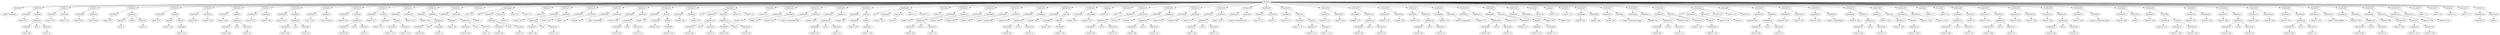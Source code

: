 digraph {
	ordering = out;
	ExpConst39 -> "Value39: 1";
	StatJump3 -> "Label34: L15";
	StatLabel11 -> "Label33: L14";
	StatLabel10 -> "Label32: L11";
	StatMove70 -> ExpTemp144;
	StatMove70 -> ExpTemp145;
	ExpTemp143 -> "Temp143: T194";
	ExpList10 -> ExpTemp142;
	ExpList10 -> ExpTemp143;
	ExpTemp141 -> "Temp141: T192";
	StatMove69 -> ExpTemp140;
	StatMove69 -> ExpCall10;
	ExpTemp140 -> "Temp140: T195";
	ExpMem29 -> ExpBinary29;
	ExpConst38 -> "Value38: 16";
	StatMove68 -> ExpTemp138;
	StatMove68 -> ExpMem29;
	ExpTemp138 -> "Temp138: T194";
	ExpName10 -> "Label31: Tree@SetRight";
	ExpTemp137 -> "Temp137: T192";
	ExpConst37 -> "Value37: 12";
	ExpBinary28 -> ExpTemp136;
	ExpBinary28 -> Plus27;
	ExpBinary28 -> ExpConst37;
	ExpTemp136 -> "Temp136: $fp";
	ExpTemp134 -> "Temp134: T149";
	ExpTemp133 -> "Temp133: T195";
	ExpConst36 -> "Value36: 20";
	ExpTemp132 -> "Temp132: $fp";
	StatMove64 -> ExpTemp131;
	StatMove64 -> ExpMem27;
	ExpTemp130 -> "Temp130: T148";
	ExpTemp131 -> "Temp131: T196";
	StatMove63 -> ExpTemp129;
	StatMove63 -> ExpTemp130;
	ExpTemp128 -> "Temp128: T189";
	ExpTemp127 -> "Temp127: T188";
	ExpTemp144 -> "Temp144: T196";
	ExpTemp126 -> "Temp126: T187";
	ExpConst35 -> "Value35: 1";
	StatMove61 -> ExpTemp124;
	StatMove61 -> ExpConst35;
	ExpTemp124 -> "Temp124: T189";
	StatMove60 -> ExpTemp123;
	StatMove60 -> ExpName9;
	ExpCall10 -> ExpTemp141;
	ExpCall10 -> ExpList10;
	ExpMem26 -> ExpBinary26;
	ExpTemp122 -> "Temp122: $fp";
	StatMove59 -> ExpTemp121;
	StatMove59 -> ExpMem26;
	StatMove58 -> ExpTemp119;
	StatMove58 -> ExpTemp120;
	ExpTemp119 -> "Temp119: T190";
	ExpTemp118 -> "Temp118: $fp";
	StatMove57 -> ExpTemp117;
	StatMove57 -> ExpMem25;
	ExpTemp117 -> "Temp117: T191";
	ExpTemp142 -> "Temp142: T193";
	ExpConst32 -> "Value32: 0";
	StatMove56 -> ExpMem24;
	StatMove56 -> ExpConst32;
	ExpConst31 -> "Value31: 24";
	ExpTemp116 -> "Temp116: $fp";
	ExpBinary29 -> ExpTemp139;
	ExpBinary29 -> Plus28;
	ExpBinary29 -> ExpConst38;
	StatLabel9 -> "Label29: L10";
	ExpTemp115 -> "Temp115: T147";
	ExpTemp114 -> "Temp114: T186";
	ExpTemp113 -> "Temp113: T184";
	ExpCall8 -> ExpTemp112;
	ExpCall8 -> ExpList8;
	ExpBinary25 -> ExpTemp118;
	ExpBinary25 -> Plus24;
	ExpBinary25 -> ExpConst33;
	ExpMem23 -> ExpBinary23;
	ExpConst30 -> "Value30: 12";
	ExpName9 -> "Label30: Tree@SetHas_Right";
	ExpTemp110 -> "Temp110: $fp";
	StatMove53 -> ExpTemp109;
	StatMove53 -> ExpMem23;
	StatMove52 -> ExpTemp108;
	StatMove52 -> ExpName8;
	ExpTemp108 -> "Temp108: T183";
	ExpConst29 -> "Value29: 12";
	ExpTemp102 -> "Temp102: T181";
	ExpCall7 -> ExpTemp101;
	ExpCall7 -> ExpList7;
	StatMove49 -> ExpTemp100;
	StatMove49 -> ExpCall7;
	ExpConst27 -> "Value27: 12";
	ExpTemp98 -> "Temp98: T181";
	ExpName7 -> "Label23: Tree@GetHas_Right";
	StatMove47 -> ExpTemp97;
	StatMove47 -> ExpName7;
	ExpTemp96 -> "Temp96: T146";
	StatMove46 -> ExpTemp95;
	StatMove46 -> ExpTemp96;
	ExpMem25 -> ExpBinary25;
	ExpTemp95 -> "Temp95: T182";
	StatJump1 -> "Label21: L14";
	ExpTemp92 -> "Temp92: T177";
	ExpTemp104 -> "Temp104: T186";
	ExpTemp91 -> "Temp91: T176";
	ExpCall6 -> ExpTemp90;
	ExpCall6 -> ExpList6;
	ExpTemp90 -> "Temp90: T175";
	StatMove44 -> ExpTemp89;
	StatMove44 -> ExpCall6;
	ExpMem20 -> ExpBinary20;
	ExpCall9 -> ExpTemp126;
	ExpCall9 -> ExpList9;
	ExpTemp88 -> "Temp88: $fp";
	StatMove43 -> ExpTemp87;
	StatMove43 -> ExpMem20;
	StatMove42 -> ExpTemp86;
	StatMove42 -> ExpName6;
	ExpTemp101 -> "Temp101: T180";
	ExpConst25 -> "Value25: 12";
	ExpBinary19 -> ExpTemp85;
	ExpBinary19 -> Plus18;
	ExpBinary19 -> ExpConst25;
	ExpTemp85 -> "Temp85: $fp";
	ExpTemp105 -> "Temp105: $fp";
	StatMove41 -> ExpTemp84;
	StatMove41 -> ExpMem19;
	ExpTemp84 -> "Temp84: T176";
	ExpTemp83 -> "Temp83: T145";
	ExpTemp82 -> "Temp82: T178";
	ExpMem18 -> ExpBinary18;
	StatMove67 -> ExpTemp137;
	StatMove67 -> ExpName10;
	ExpTemp81 -> "Temp81: $fp";
	ExpTemp86 -> "Temp86: T175";
	ExpTemp79 -> "Temp79: T144";
	ExpTemp107 -> "Temp107: T147";
	ExpCall5 -> ExpTemp75;
	ExpCall5 -> ExpList5;
	ExpList8 -> ExpTemp113;
	ExpTemp75 -> "Temp75: T170";
	ExpTemp121 -> "Temp121: T188";
	StatMove37 -> ExpTemp74;
	StatMove37 -> ExpCall5;
	ExpName2 -> "Label7: Tree@GetKey";
	StatMove17 -> ExpTemp34;
	StatMove17 -> ExpName2;
	ExpMem8 -> ExpBinary8;
	ExpTemp146 -> "Temp146: $rv";
	ExpMem12 -> ExpBinary12;
	ExpBinary23 -> ExpTemp110;
	ExpBinary23 -> Plus22;
	ExpBinary23 -> ExpConst30;
	StatMove16 -> ExpTemp32;
	StatMove16 -> ExpTemp33;
	StatList0 -> StatLabel0;
	StatList0 -> StatMove0;
	StatList0 -> StatMove1;
	StatList0 -> StatMove2;
	StatList0 -> StatMove3;
	StatList0 -> StatMove4;
	StatList0 -> StatMove5;
	StatList0 -> StatMove6;
	StatList0 -> StatMove7;
	StatList0 -> StatMove8;
	StatList0 -> StatMove9;
	StatList0 -> StatMove10;
	StatList0 -> StatMove11;
	StatList0 -> StatMove12;
	StatList0 -> StatMove13;
	StatList0 -> StatMove14;
	StatList0 -> StatLabel1;
	StatList0 -> StatCJump0;
	StatList0 -> StatLabel2;
	StatList0 -> StatMove15;
	StatList0 -> StatMove16;
	StatList0 -> StatMove17;
	StatList0 -> StatMove18;
	StatList0 -> StatMove19;
	StatList0 -> StatMove20;
	StatList0 -> StatCJump1;
	StatList0 -> StatLabel3;
	StatList0 -> StatMove21;
	StatList0 -> StatMove22;
	StatList0 -> StatMove23;
	StatList0 -> StatMove24;
	StatList0 -> StatCJump2;
	StatList0 -> StatLabel4;
	StatList0 -> StatMove25;
	StatList0 -> StatMove26;
	StatList0 -> StatMove27;
	StatList0 -> StatMove28;
	StatList0 -> StatMove29;
	StatList0 -> StatMove30;
	StatList0 -> StatJump0;
	StatList0 -> StatLabel5;
	StatList0 -> StatMove31;
	StatList0 -> StatMove32;
	StatList0 -> StatMove33;
	StatList0 -> StatMove34;
	StatList0 -> StatMove35;
	StatList0 -> StatMove36;
	StatList0 -> StatMove37;
	StatList0 -> StatMove38;
	StatList0 -> StatMove39;
	StatList0 -> StatMove40;
	StatList0 -> StatMove41;
	StatList0 -> StatMove42;
	StatList0 -> StatMove43;
	StatList0 -> StatMove44;
	StatList0 -> StatMove45;
	StatList0 -> StatLabel6;
	StatList0 -> StatJump1;
	StatList0 -> StatLabel7;
	StatList0 -> StatMove46;
	StatList0 -> StatMove47;
	StatList0 -> StatMove48;
	StatList0 -> StatMove49;
	StatList0 -> StatCJump3;
	StatList0 -> StatLabel8;
	StatList0 -> StatMove50;
	StatList0 -> StatMove51;
	StatList0 -> StatMove52;
	StatList0 -> StatMove53;
	StatList0 -> StatMove54;
	StatList0 -> StatMove55;
	StatList0 -> StatJump2;
	StatList0 -> StatLabel9;
	StatList0 -> StatMove56;
	StatList0 -> StatMove57;
	StatList0 -> StatMove58;
	StatList0 -> StatMove59;
	StatList0 -> StatMove60;
	StatList0 -> StatMove61;
	StatList0 -> StatMove62;
	StatList0 -> StatMove63;
	StatList0 -> StatMove64;
	StatList0 -> StatMove65;
	StatList0 -> StatMove66;
	StatList0 -> StatMove67;
	StatList0 -> StatMove68;
	StatList0 -> StatMove69;
	StatList0 -> StatMove70;
	StatList0 -> StatLabel10;
	StatList0 -> StatLabel11;
	StatList0 -> StatJump3;
	StatList0 -> StatLabel12;
	StatList0 -> StatMove71;
	ExpTemp1 -> "Temp1: $fp";
	ExpBinary4 -> ExpTemp19;
	ExpBinary4 -> Plus3;
	ExpBinary4 -> ExpConst5;
	ExpList1 -> ExpTemp22;
	ExpList1 -> ExpTemp23;
	StatMove29 -> ExpTemp60;
	StatMove29 -> ExpCall4;
	ExpTemp65 -> "Temp65: $fp";
	StatLabel2 -> "Label6: L16";
	StatMove5 -> ExpTemp9;
	StatMove5 -> ExpTemp10;
	ExpTemp123 -> "Temp123: T187";
	StatLabel3 -> "Label10: L12";
	ExpTemp29 -> "Temp29: $fp";
	StatLabel1 -> "Label3: L15";
	ExpTemp89 -> "Temp89: T178";
	ExpTemp27 -> "Temp27: $fp";
	ExpList4 -> ExpTemp62;
	StatMove13 -> ExpMem4;
	StatMove13 -> ExpMem5;
	ExpTemp125 -> "Temp125: T190";
	ExpBinary11 -> ExpTemp43;
	ExpBinary11 -> Plus10;
	ExpBinary11 -> ExpConst14;
	ExpTemp78 -> "Temp78: T174";
	ExpTemp43 -> "Temp43: $fp";
	ExpTemp26 -> "Temp26: $fp";
	ExpTemp93 -> "Temp93: T179";
	StatMove39 -> ExpTemp80;
	StatMove39 -> ExpMem18;
	ExpTemp41 -> "Temp41: T141";
	ExpTemp25 -> "Temp25: T140";
	StatMove15 -> ExpTemp30;
	StatMove15 -> ExpMem8;
	ExpTemp72 -> "Temp72: T170";
	ExpTemp103 -> "Temp103: T146";
	ExpList5 -> ExpTemp76;
	ExpList5 -> ExpTemp77;
	ExpTemp31 -> "Temp31: $fp";
	ExpTemp24 -> "Temp24: T158";
	ExpMem19 -> ExpBinary19;
	ExpCall1 -> ExpTemp21;
	ExpCall1 -> ExpList1;
	ExpTemp20 -> "Temp20: T157";
	ExpTemp77 -> "Temp77: T172";
	ExpName0 -> "Label1: malloc";
	ExpConst8 -> "Value8: 1";
	ExpMem3 -> ExpBinary4;
	ExpMem4 -> ExpBinary5;
	StatMove10 -> ExpTemp18;
	StatMove10 -> ExpMem3;
	ExpConst10 -> "Value10: 0";
	ExpBinary1 -> ExpConst1;
	ExpBinary1 -> Times0;
	ExpBinary1 -> ExpConst2;
	ExpTemp145 -> "Temp145: T149";
	StatMove31 -> ExpMem15;
	StatMove31 -> ExpConst20;
	StatMove27 -> ExpTemp57;
	StatMove27 -> ExpName4;
	ExpTemp22 -> "Temp22: T155";
	ExpList2 -> ExpTemp39;
	StatMove3 -> ExpTemp5;
	StatMove3 -> ExpBinary1;
	ExpTemp11 -> "Temp11: T158";
	ExpBinary17 -> ExpTemp71;
	ExpBinary17 -> Plus16;
	ExpBinary17 -> ExpConst22;
	StatMove62 -> ExpTemp125;
	StatMove62 -> ExpCall9;
	ExpTemp15 -> "Temp15: T155";
	StatLabel6 -> "Label20: L8";
	ExpTemp76 -> "Temp76: T171";
	ExpTemp14 -> "Temp14: T140";
	StatMove12 -> ExpTemp24;
	StatMove12 -> ExpTemp25;
	ExpConst19 -> "Value19: 24";
	ExpTemp4 -> "Temp4: T150";
	StatLabel5 -> "Label17: L7";
	StatMove65 -> ExpTemp133;
	StatMove65 -> ExpTemp134;
	ExpTemp23 -> "Temp23: T156";
	StatLabel12 -> "Label35: L17";
	StatMove38 -> ExpTemp78;
	StatMove38 -> ExpTemp79;
	ExpBinary0 -> ExpTemp1;
	ExpBinary0 -> Plus0;
	ExpBinary0 -> ExpConst0;
	StatMove7 -> ExpTemp13;
	StatMove7 -> ExpTemp14;
	ExpTemp7 -> "Temp7: T150";
	ExpBinary22 -> ExpTemp105;
	ExpBinary22 -> Plus21;
	ExpBinary22 -> ExpConst29;
	ExpTemp100 -> "Temp100: T182";
	ExpTemp33 -> "Temp33: T141";
	ExpMem2 -> ExpBinary3;
	ExpConst0 -> "Value0: 16";
	StatMove45 -> ExpTemp93;
	StatMove45 -> ExpTemp94;
	ExpConst24 -> "Value24: 20";
	ExpTemp74 -> "Temp74: T173";
	StatLabel0 -> "Label0: Tree@Insert";
	ExpMem28 -> ExpBinary28;
	ExpName8 -> "Label27: Tree@GetRight";
	StatMove2 -> ExpTemp4;
	StatMove2 -> ExpName0;
	ExpTemp54 -> "Temp54: $fp";
	ExpBinary13 -> ExpTemp54;
	ExpBinary13 -> Plus12;
	ExpBinary13 -> ExpConst17;
	StatMove50 -> ExpTemp104;
	StatMove50 -> ExpMem22;
	ExpTemp2 -> "Temp2: T152";
	StatJump2 -> "Label28: L11";
	ExpTemp51 -> "Temp51: T164";
	ExpTemp10 -> "Temp10: T139";
	ExpMem10 -> ExpBinary10;
	ExpConst1 -> "Value1: 6";
	ExpTemp45 -> "Temp45: T142";
	ExpBinary8 -> ExpTemp31;
	ExpBinary8 -> Plus7;
	ExpBinary8 -> ExpConst11;
	ExpConst5 -> "Value5: 4";
	StatMove55 -> ExpTemp114;
	StatMove55 -> ExpTemp115;
	ExpTemp39 -> "Temp39: T160";
	ExpBinary27 -> ExpTemp132;
	ExpBinary27 -> Plus26;
	ExpBinary27 -> ExpConst36;
	StatMove1 -> ExpTemp2;
	StatMove1 -> ExpTemp3;
	ExpBinary5 -> ExpTemp26;
	ExpBinary5 -> Plus4;
	ExpBinary5 -> ExpConst6;
	ExpBinary7 -> ExpTemp29;
	ExpBinary7 -> Plus6;
	ExpBinary7 -> ExpConst9;
	ExpBinary24 -> ExpTemp116;
	ExpBinary24 -> Plus23;
	ExpBinary24 -> ExpConst31;
	ExpBinary9 -> ExpTemp36;
	ExpBinary9 -> Plus8;
	ExpBinary9 -> ExpConst12;
	ExpTemp109 -> "Temp109: T184";
	ExpConst28 -> "Value28: 0";
	ExpTemp18 -> "Temp18: T156";
	StatMove54 -> ExpTemp111;
	StatMove54 -> ExpCall8;
	ExpTemp8 -> "Temp8: T151";
	ExpMem15 -> ExpBinary15;
	StatMove14 -> ExpMem6;
	StatMove14 -> ExpConst8;
	ExpCall0 -> ExpTemp7;
	ExpCall0 -> ExpList0;
	ExpTemp12 -> "Temp12: $fp";
	ExpTemp35 -> "Temp35: T160";
	StatMove23 -> ExpTemp47;
	StatMove23 -> ExpMem12;
	ExpMem21 -> ExpBinary21;
	ExpConst23 -> "Value23: 1";
	ExpConst7 -> "Value7: 24";
	ExpTemp21 -> "Temp21: T154";
	ExpTemp19 -> "Temp19: $fp";
	ExpTemp53 -> "Temp53: T169";
	StatCJump0 -> NE0;
	StatCJump0 -> ExpMem7;
	StatCJump0 -> ExpConst10;
	StatCJump0 -> "Label4: L16";
	StatCJump0 -> "Label5: L17";
	ExpTemp9 -> "Temp9: T153";
	StatMove40 -> ExpTemp82;
	StatMove40 -> ExpTemp83;
	ExpCall4 -> ExpTemp61;
	ExpCall4 -> ExpList4;
	StatLabel8 -> "Label26: L9";
	ExpBinary18 -> ExpTemp81;
	ExpBinary18 -> Plus17;
	ExpBinary18 -> ExpConst24;
	ExpTemp3 -> "Temp3: T139";
	ExpTemp6 -> "Temp6: T152";
	ExpTemp94 -> "Temp94: T145";
	ExpTemp73 -> "Temp73: T172";
	ExpMem22 -> ExpBinary22;
	ExpMem5 -> ExpTemp27;
	ExpTemp30 -> "Temp30: T162";
	ExpTemp17 -> "Temp17: T154";
	ExpConst3 -> "Value3: 20";
	StatLabel7 -> "Label22: L13";
	ExpTemp34 -> "Temp34: T159";
	ExpMem9 -> ExpBinary9;
	ExpConst6 -> "Value6: 12";
	ExpTemp58 -> "Temp58: T167";
	ExpMem1 -> ExpBinary2;
	StatMove4 -> ExpTemp6;
	StatMove4 -> ExpCall0;
	StatMove9 -> ExpTemp17;
	StatMove9 -> ExpName1;
	ExpTemp48 -> "Temp48: $fp";
	ExpMem11 -> ExpBinary11;
	StatMove26 -> ExpTemp55;
	StatMove26 -> ExpTemp56;
	ExpTemp13 -> "Temp13: T157";
	ExpTemp112 -> "Temp112: T183";
	ExpBinary6 -> ExpTemp28;
	ExpBinary6 -> Plus5;
	ExpBinary6 -> ExpConst7;
	ExpTemp139 -> "Temp139: $fp";
	StatMove48 -> ExpTemp98;
	StatMove48 -> ExpMem21;
	StatMove24 -> ExpTemp49;
	StatMove24 -> ExpCall3;
	ExpBinary2 -> ExpTemp12;
	ExpBinary2 -> Plus1;
	ExpBinary2 -> ExpConst3;
	ExpMem16 -> ExpBinary16;
	ExpTemp16 -> "Temp16: $fp";
	StatCJump2 -> NE1;
	StatCJump2 -> ExpTemp52;
	StatCJump2 -> ExpConst16;
	StatCJump2 -> "Label12: L6";
	StatCJump2 -> "Label13: L7";
	ExpTemp87 -> "Temp87: T177";
	ExpTemp32 -> "Temp32: T161";
	ExpTemp97 -> "Temp97: T180";
	ExpBinary20 -> ExpTemp88;
	ExpBinary20 -> Plus19;
	ExpBinary20 -> ExpConst26;
	ExpTemp28 -> "Temp28: $fp";
	StatMove8 -> ExpTemp15;
	StatMove8 -> ExpMem2;
	ExpConst4 -> "Value4: 16";
	ExpName1 -> "Label2: Tree@Init";
	StatMove18 -> ExpTemp35;
	StatMove18 -> ExpMem9;
	ExpMem0 -> ExpBinary0;
	ExpTemp36 -> "Temp36: $fp";
	ExpConst12 -> "Value12: 12";
	ExpName6 -> "Label19: Tree@SetLeft";
	ExpTemp38 -> "Temp38: T159";
	ExpConst2 -> "Value2: 4";
	ExpCall2 -> ExpTemp38;
	ExpCall2 -> ExpList2;
	ExpConst11 -> "Value11: 28";
	ExpTemp47 -> "Temp47: T164";
	ExpBinary15 -> ExpTemp65;
	ExpBinary15 -> Plus14;
	ExpBinary15 -> ExpConst19;
	ExpList0 -> ExpTemp8;
	ExpConst22 -> "Value22: 12";
	StatMove36 -> ExpTemp73;
	StatMove36 -> ExpConst23;
	StatMove20 -> ExpTemp40;
	StatMove20 -> ExpTemp41;
	ExpConst34 -> "Value34: 12";
	StatCJump1 -> LT0;
	StatCJump1 -> ExpMem10;
	StatCJump1 -> ExpMem11;
	StatCJump1 -> "Label8: L12";
	StatCJump1 -> "Label9: L13";
	ExpCall3 -> ExpTemp50;
	ExpCall3 -> ExpList3;
	ExpTemp42 -> "Temp42: $fp";
	StatMove25 -> ExpTemp53;
	StatMove25 -> ExpMem13;
	ExpBinary10 -> ExpTemp42;
	ExpBinary10 -> Plus9;
	ExpBinary10 -> ExpConst13;
	ExpTemp120 -> "Temp120: T148";
	ExpConst9 -> "Value9: 24";
	ExpConst14 -> "Value14: 28";
	StatMove11 -> ExpTemp20;
	StatMove11 -> ExpCall1;
	ExpTemp44 -> "Temp44: T165";
	ExpTemp111 -> "Temp111: T185";
	StatJump0 -> "Label16: L8";
	ExpMem27 -> ExpBinary27;
	StatMove21 -> ExpTemp44;
	StatMove21 -> ExpTemp45;
	ExpMem7 -> ExpBinary7;
	ExpConst13 -> "Value13: 4";
	ExpTemp46 -> "Temp46: T163";
	ExpTemp60 -> "Temp60: T168";
	ExpList6 -> ExpTemp91;
	ExpList6 -> ExpTemp92;
	ExpName3 -> "Label11: Tree@GetHas_Left";
	StatMove28 -> ExpTemp58;
	StatMove28 -> ExpMem14;
	ExpTemp135 -> "Temp135: T193";
	StatMove6 -> ExpTemp11;
	StatMove6 -> ExpMem1;
	ExpBinary12 -> ExpTemp48;
	ExpBinary12 -> Plus11;
	ExpBinary12 -> ExpConst15;
	ExpConst26 -> "Value26: 16";
	ExpConst18 -> "Value18: 12";
	ExpTemp106 -> "Temp106: T185";
	ExpName5 -> "Label18: Tree@SetHas_Left";
	ExpConst15 -> "Value15: 12";
	ExpTemp50 -> "Temp50: T163";
	ExpBinary26 -> ExpTemp122;
	ExpBinary26 -> Plus25;
	ExpBinary26 -> ExpConst34;
	StatMove35 -> ExpTemp72;
	StatMove35 -> ExpName5;
	ExpList3 -> ExpTemp51;
	ExpTemp52 -> "Temp52: T142";
	ExpMem6 -> ExpBinary6;
	ExpConst16 -> "Value16: 0";
	StatLabel4 -> "Label14: L6";
	ExpTemp66 -> "Temp66: T174";
	StatMove51 -> ExpTemp106;
	StatMove51 -> ExpTemp107;
	ExpConst17 -> "Value17: 12";
	StatMove66 -> ExpTemp135;
	StatMove66 -> ExpMem28;
	ExpMem13 -> ExpBinary13;
	ExpTemp62 -> "Temp62: T167";
	StatMove71 -> ExpTemp146;
	StatMove71 -> ExpConst39;
	ExpList9 -> ExpTemp127;
	ExpList9 -> ExpTemp128;
	StatCJump3 -> NE2;
	StatCJump3 -> ExpTemp103;
	StatCJump3 -> ExpConst28;
	StatCJump3 -> "Label24: L9";
	StatCJump3 -> "Label25: L10";
	ExpBinary21 -> ExpTemp99;
	ExpBinary21 -> Plus20;
	ExpBinary21 -> ExpConst27;
	ExpTemp99 -> "Temp99: $fp";
	ExpTemp55 -> "Temp55: T168";
	ExpTemp56 -> "Temp56: T143";
	ExpBinary3 -> ExpTemp16;
	ExpBinary3 -> Plus2;
	ExpBinary3 -> ExpConst4;
	ExpTemp40 -> "Temp40: T162";
	ExpTemp67 -> "Temp67: $fp";
	ExpTemp5 -> "Temp5: T151";
	ExpTemp57 -> "Temp57: T166";
	ExpConst33 -> "Value33: 20";
	ExpTemp49 -> "Temp49: T165";
	ExpConst21 -> "Value21: 20";
	ExpName4 -> "Label15: Tree@GetLeft";
	StatMove0 -> ExpTemp0;
	StatMove0 -> ExpMem0;
	ExpBinary14 -> ExpTemp59;
	ExpBinary14 -> Plus13;
	ExpBinary14 -> ExpConst18;
	ExpMem14 -> ExpBinary14;
	StatMove19 -> ExpTemp37;
	StatMove19 -> ExpCall2;
	ExpTemp0 -> "Temp0: T153";
	ExpTemp61 -> "Temp61: T166";
	ExpList7 -> ExpTemp102;
	ExpTemp63 -> "Temp63: T169";
	StatMove30 -> ExpTemp63;
	StatMove30 -> ExpTemp64;
	ExpMem24 -> ExpBinary24;
	ExpTemp64 -> "Temp64: T143";
	ExpConst20 -> "Value20: 0";
	ExpTemp80 -> "Temp80: T179";
	StatMove22 -> ExpTemp46;
	StatMove22 -> ExpName3;
	StatMove32 -> ExpTemp66;
	StatMove32 -> ExpMem16;
	ExpBinary16 -> ExpTemp67;
	ExpBinary16 -> Plus15;
	ExpBinary16 -> ExpConst21;
	ExpTemp68 -> "Temp68: T173";
	ExpTemp37 -> "Temp37: T161";
	ExpTemp69 -> "Temp69: T144";
	StatMove33 -> ExpTemp68;
	StatMove33 -> ExpTemp69;
	ExpTemp70 -> "Temp70: T171";
	ExpTemp129 -> "Temp129: T191";
	ExpTemp59 -> "Temp59: $fp";
	StatMove34 -> ExpTemp70;
	StatMove34 -> ExpMem17;
	ExpTemp71 -> "Temp71: $fp";
	ExpMem17 -> ExpBinary17;
}

